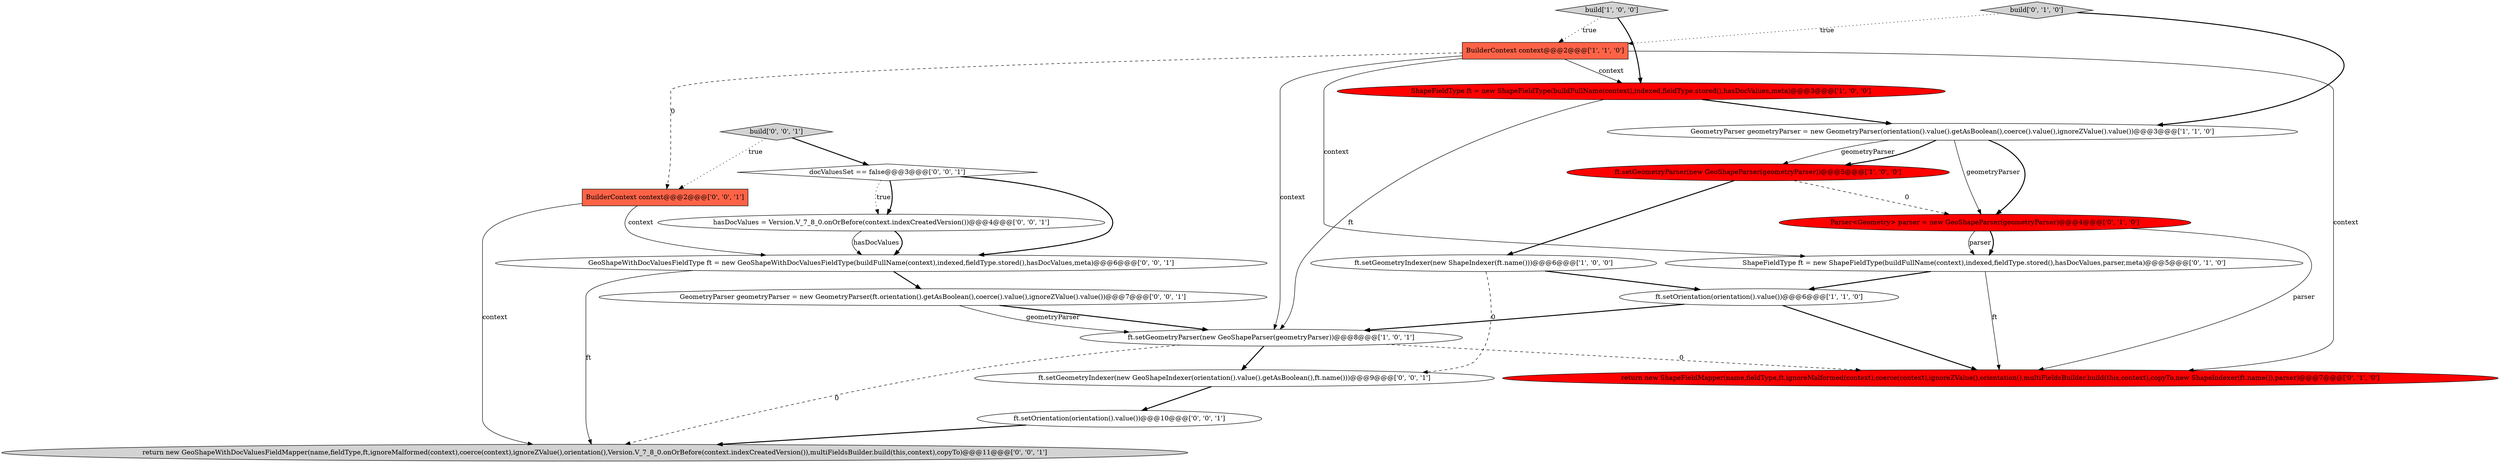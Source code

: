 digraph {
15 [style = filled, label = "hasDocValues = Version.V_7_8_0.onOrBefore(context.indexCreatedVersion())@@@4@@@['0', '0', '1']", fillcolor = white, shape = ellipse image = "AAA0AAABBB3BBB"];
5 [style = filled, label = "GeometryParser geometryParser = new GeometryParser(orientation().value().getAsBoolean(),coerce().value(),ignoreZValue().value())@@@3@@@['1', '1', '0']", fillcolor = white, shape = ellipse image = "AAA0AAABBB1BBB"];
9 [style = filled, label = "build['0', '1', '0']", fillcolor = lightgray, shape = diamond image = "AAA0AAABBB2BBB"];
14 [style = filled, label = "return new GeoShapeWithDocValuesFieldMapper(name,fieldType,ft,ignoreMalformed(context),coerce(context),ignoreZValue(),orientation(),Version.V_7_8_0.onOrBefore(context.indexCreatedVersion()),multiFieldsBuilder.build(this,context),copyTo)@@@11@@@['0', '0', '1']", fillcolor = lightgray, shape = ellipse image = "AAA0AAABBB3BBB"];
10 [style = filled, label = "ShapeFieldType ft = new ShapeFieldType(buildFullName(context),indexed,fieldType.stored(),hasDocValues,parser,meta)@@@5@@@['0', '1', '0']", fillcolor = white, shape = ellipse image = "AAA0AAABBB2BBB"];
1 [style = filled, label = "ft.setOrientation(orientation().value())@@@6@@@['1', '1', '0']", fillcolor = white, shape = ellipse image = "AAA0AAABBB1BBB"];
19 [style = filled, label = "build['0', '0', '1']", fillcolor = lightgray, shape = diamond image = "AAA0AAABBB3BBB"];
8 [style = filled, label = "Parser<Geometry> parser = new GeoShapeParser(geometryParser)@@@4@@@['0', '1', '0']", fillcolor = red, shape = ellipse image = "AAA1AAABBB2BBB"];
13 [style = filled, label = "ft.setGeometryIndexer(new GeoShapeIndexer(orientation().value().getAsBoolean(),ft.name()))@@@9@@@['0', '0', '1']", fillcolor = white, shape = ellipse image = "AAA0AAABBB3BBB"];
12 [style = filled, label = "GeometryParser geometryParser = new GeometryParser(ft.orientation().getAsBoolean(),coerce().value(),ignoreZValue().value())@@@7@@@['0', '0', '1']", fillcolor = white, shape = ellipse image = "AAA0AAABBB3BBB"];
7 [style = filled, label = "build['1', '0', '0']", fillcolor = lightgray, shape = diamond image = "AAA0AAABBB1BBB"];
0 [style = filled, label = "ShapeFieldType ft = new ShapeFieldType(buildFullName(context),indexed,fieldType.stored(),hasDocValues,meta)@@@3@@@['1', '0', '0']", fillcolor = red, shape = ellipse image = "AAA1AAABBB1BBB"];
20 [style = filled, label = "BuilderContext context@@@2@@@['0', '0', '1']", fillcolor = tomato, shape = box image = "AAA0AAABBB3BBB"];
2 [style = filled, label = "ft.setGeometryIndexer(new ShapeIndexer(ft.name()))@@@6@@@['1', '0', '0']", fillcolor = white, shape = ellipse image = "AAA0AAABBB1BBB"];
4 [style = filled, label = "BuilderContext context@@@2@@@['1', '1', '0']", fillcolor = tomato, shape = box image = "AAA0AAABBB1BBB"];
16 [style = filled, label = "GeoShapeWithDocValuesFieldType ft = new GeoShapeWithDocValuesFieldType(buildFullName(context),indexed,fieldType.stored(),hasDocValues,meta)@@@6@@@['0', '0', '1']", fillcolor = white, shape = ellipse image = "AAA0AAABBB3BBB"];
3 [style = filled, label = "ft.setGeometryParser(new GeoShapeParser(geometryParser))@@@8@@@['1', '0', '1']", fillcolor = white, shape = ellipse image = "AAA0AAABBB1BBB"];
18 [style = filled, label = "ft.setOrientation(orientation().value())@@@10@@@['0', '0', '1']", fillcolor = white, shape = ellipse image = "AAA0AAABBB3BBB"];
11 [style = filled, label = "return new ShapeFieldMapper(name,fieldType,ft,ignoreMalformed(context),coerce(context),ignoreZValue(),orientation(),multiFieldsBuilder.build(this,context),copyTo,new ShapeIndexer(ft.name()),parser)@@@7@@@['0', '1', '0']", fillcolor = red, shape = ellipse image = "AAA1AAABBB2BBB"];
6 [style = filled, label = "ft.setGeometryParser(new GeoShapeParser(geometryParser))@@@5@@@['1', '0', '0']", fillcolor = red, shape = ellipse image = "AAA1AAABBB1BBB"];
17 [style = filled, label = "docValuesSet == false@@@3@@@['0', '0', '1']", fillcolor = white, shape = diamond image = "AAA0AAABBB3BBB"];
5->8 [style = bold, label=""];
8->10 [style = bold, label=""];
5->6 [style = solid, label="geometryParser"];
6->8 [style = dashed, label="0"];
20->16 [style = solid, label="context"];
2->1 [style = bold, label=""];
19->20 [style = dotted, label="true"];
8->10 [style = solid, label="parser"];
1->3 [style = bold, label=""];
7->0 [style = bold, label=""];
8->11 [style = solid, label="parser"];
19->17 [style = bold, label=""];
15->16 [style = bold, label=""];
15->16 [style = solid, label="hasDocValues"];
1->11 [style = bold, label=""];
6->2 [style = bold, label=""];
20->14 [style = solid, label="context"];
17->15 [style = dotted, label="true"];
5->6 [style = bold, label=""];
4->20 [style = dashed, label="0"];
2->13 [style = dashed, label="0"];
4->10 [style = solid, label="context"];
7->4 [style = dotted, label="true"];
16->14 [style = solid, label="ft"];
0->3 [style = solid, label="ft"];
5->8 [style = solid, label="geometryParser"];
9->5 [style = bold, label=""];
17->15 [style = bold, label=""];
3->13 [style = bold, label=""];
9->4 [style = dotted, label="true"];
12->3 [style = bold, label=""];
12->3 [style = solid, label="geometryParser"];
3->11 [style = dashed, label="0"];
4->11 [style = solid, label="context"];
3->14 [style = dashed, label="0"];
10->1 [style = bold, label=""];
4->3 [style = solid, label="context"];
16->12 [style = bold, label=""];
18->14 [style = bold, label=""];
4->0 [style = solid, label="context"];
10->11 [style = solid, label="ft"];
17->16 [style = bold, label=""];
13->18 [style = bold, label=""];
0->5 [style = bold, label=""];
}
